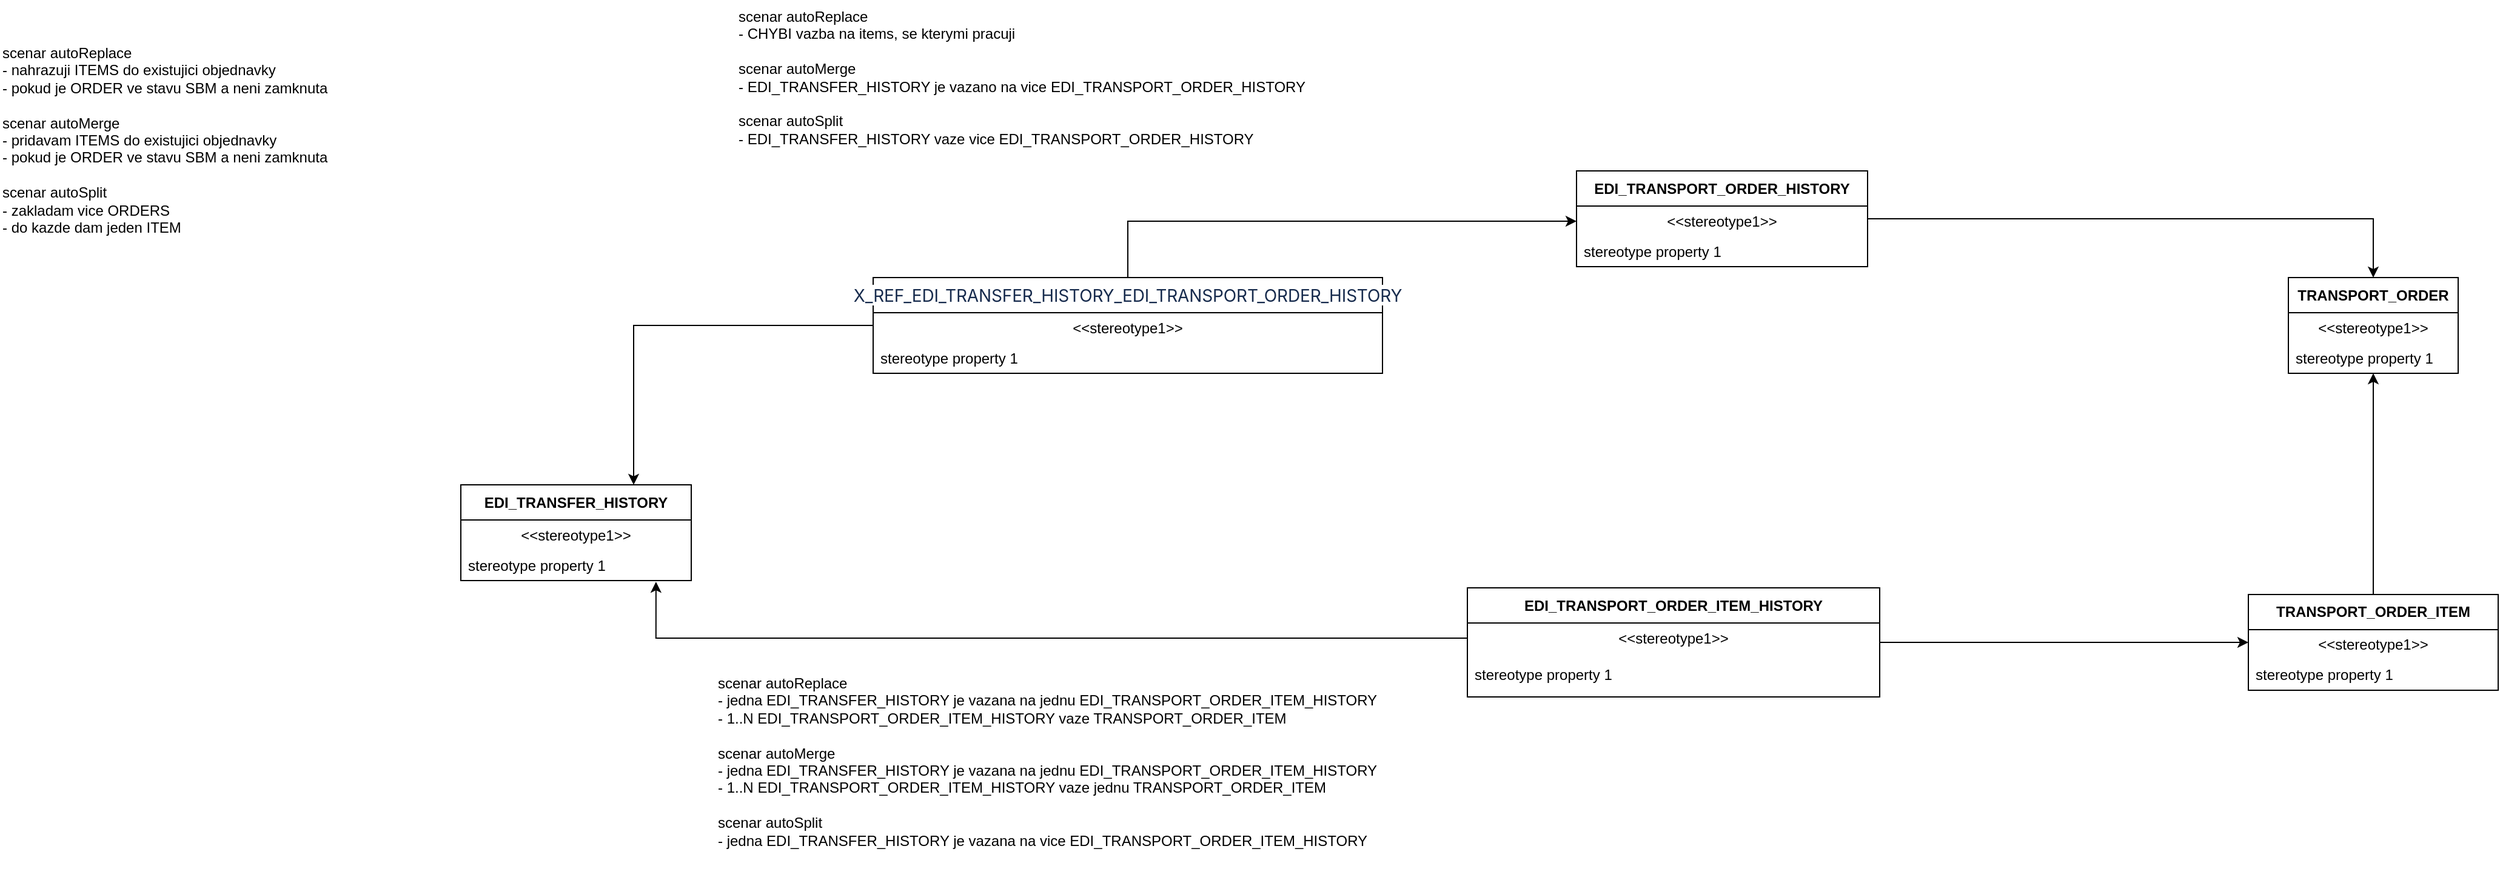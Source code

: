 <mxfile version="24.8.3">
  <diagram name="Page-1" id="cBU3FoFDfy3wO6Mudj8p">
    <mxGraphModel dx="2459" dy="1059" grid="1" gridSize="10" guides="1" tooltips="1" connect="1" arrows="1" fold="1" page="1" pageScale="1" pageWidth="827" pageHeight="1169" math="0" shadow="0">
      <root>
        <mxCell id="0" />
        <mxCell id="1" parent="0" />
        <mxCell id="6XweyelYUrj_YVhZijfG-1" value="EDI_TRANSFER_HISTORY" style="swimlane;fontStyle=1;align=center;verticalAlign=middle;childLayout=stackLayout;horizontal=1;startSize=29;horizontalStack=0;resizeParent=1;resizeParentMax=0;resizeLast=0;collapsible=0;marginBottom=0;html=1;whiteSpace=wrap;" vertex="1" parent="1">
          <mxGeometry x="40" y="410" width="190" height="79" as="geometry" />
        </mxCell>
        <mxCell id="6XweyelYUrj_YVhZijfG-2" value="&amp;lt;&amp;lt;stereotype1&amp;gt;&amp;gt;" style="text;html=1;strokeColor=none;fillColor=none;align=center;verticalAlign=middle;spacingLeft=4;spacingRight=4;overflow=hidden;rotatable=0;points=[[0,0.5],[1,0.5]];portConstraint=eastwest;whiteSpace=wrap;" vertex="1" parent="6XweyelYUrj_YVhZijfG-1">
          <mxGeometry y="29" width="190" height="25" as="geometry" />
        </mxCell>
        <mxCell id="6XweyelYUrj_YVhZijfG-3" value="stereotype property 1" style="text;html=1;strokeColor=none;fillColor=none;align=left;verticalAlign=middle;spacingLeft=4;spacingRight=4;overflow=hidden;rotatable=0;points=[[0,0.5],[1,0.5]];portConstraint=eastwest;whiteSpace=wrap;" vertex="1" parent="6XweyelYUrj_YVhZijfG-1">
          <mxGeometry y="54" width="190" height="25" as="geometry" />
        </mxCell>
        <mxCell id="6XweyelYUrj_YVhZijfG-4" value="EDI_TRANSPORT_ORDER_HISTORY" style="swimlane;fontStyle=1;align=center;verticalAlign=middle;childLayout=stackLayout;horizontal=1;startSize=29;horizontalStack=0;resizeParent=1;resizeParentMax=0;resizeLast=0;collapsible=0;marginBottom=0;html=1;whiteSpace=wrap;" vertex="1" parent="1">
          <mxGeometry x="960" y="151" width="240" height="79" as="geometry" />
        </mxCell>
        <mxCell id="6XweyelYUrj_YVhZijfG-5" value="&amp;lt;&amp;lt;stereotype1&amp;gt;&amp;gt;" style="text;html=1;strokeColor=none;fillColor=none;align=center;verticalAlign=middle;spacingLeft=4;spacingRight=4;overflow=hidden;rotatable=0;points=[[0,0.5],[1,0.5]];portConstraint=eastwest;whiteSpace=wrap;" vertex="1" parent="6XweyelYUrj_YVhZijfG-4">
          <mxGeometry y="29" width="240" height="25" as="geometry" />
        </mxCell>
        <mxCell id="6XweyelYUrj_YVhZijfG-6" value="stereotype property 1" style="text;html=1;strokeColor=none;fillColor=none;align=left;verticalAlign=middle;spacingLeft=4;spacingRight=4;overflow=hidden;rotatable=0;points=[[0,0.5],[1,0.5]];portConstraint=eastwest;whiteSpace=wrap;" vertex="1" parent="6XweyelYUrj_YVhZijfG-4">
          <mxGeometry y="54" width="240" height="25" as="geometry" />
        </mxCell>
        <mxCell id="6XweyelYUrj_YVhZijfG-32" style="edgeStyle=orthogonalEdgeStyle;rounded=0;orthogonalLoop=1;jettySize=auto;html=1;" edge="1" parent="1" source="6XweyelYUrj_YVhZijfG-7" target="6XweyelYUrj_YVhZijfG-33">
          <mxGeometry relative="1" as="geometry" />
        </mxCell>
        <mxCell id="6XweyelYUrj_YVhZijfG-7" value="EDI_TRANSPORT_ORDER_ITEM_HISTORY" style="swimlane;fontStyle=1;align=center;verticalAlign=middle;childLayout=stackLayout;horizontal=1;startSize=29;horizontalStack=0;resizeParent=1;resizeParentMax=0;resizeLast=0;collapsible=0;marginBottom=0;html=1;whiteSpace=wrap;" vertex="1" parent="1">
          <mxGeometry x="870" y="495" width="340" height="90" as="geometry" />
        </mxCell>
        <mxCell id="6XweyelYUrj_YVhZijfG-8" value="&amp;lt;&amp;lt;stereotype1&amp;gt;&amp;gt;" style="text;html=1;strokeColor=none;fillColor=none;align=center;verticalAlign=middle;spacingLeft=4;spacingRight=4;overflow=hidden;rotatable=0;points=[[0,0.5],[1,0.5]];portConstraint=eastwest;whiteSpace=wrap;" vertex="1" parent="6XweyelYUrj_YVhZijfG-7">
          <mxGeometry y="29" width="340" height="25" as="geometry" />
        </mxCell>
        <mxCell id="6XweyelYUrj_YVhZijfG-9" value="stereotype property 1" style="text;html=1;strokeColor=none;fillColor=none;align=left;verticalAlign=middle;spacingLeft=4;spacingRight=4;overflow=hidden;rotatable=0;points=[[0,0.5],[1,0.5]];portConstraint=eastwest;whiteSpace=wrap;" vertex="1" parent="6XweyelYUrj_YVhZijfG-7">
          <mxGeometry y="54" width="340" height="36" as="geometry" />
        </mxCell>
        <mxCell id="6XweyelYUrj_YVhZijfG-13" style="edgeStyle=orthogonalEdgeStyle;rounded=0;orthogonalLoop=1;jettySize=auto;html=1;entryX=0.75;entryY=0;entryDx=0;entryDy=0;" edge="1" parent="1" source="6XweyelYUrj_YVhZijfG-10" target="6XweyelYUrj_YVhZijfG-1">
          <mxGeometry relative="1" as="geometry" />
        </mxCell>
        <mxCell id="6XweyelYUrj_YVhZijfG-14" style="edgeStyle=orthogonalEdgeStyle;rounded=0;orthogonalLoop=1;jettySize=auto;html=1;" edge="1" parent="1" source="6XweyelYUrj_YVhZijfG-10" target="6XweyelYUrj_YVhZijfG-5">
          <mxGeometry relative="1" as="geometry" />
        </mxCell>
        <mxCell id="6XweyelYUrj_YVhZijfG-10" value="&lt;span style=&quot;color: rgb(23, 43, 77); font-family: -apple-system, &amp;quot;system-ui&amp;quot;, &amp;quot;Segoe UI&amp;quot;, Roboto, Oxygen, Ubuntu, &amp;quot;Fira Sans&amp;quot;, &amp;quot;Droid Sans&amp;quot;, &amp;quot;Helvetica Neue&amp;quot;, sans-serif; font-size: 14px; font-weight: 400; letter-spacing: -0.07px; text-align: left; white-space-collapse: preserve; background-color: rgb(255, 255, 255);&quot;&gt;X_REF_EDI_TRANSFER_HISTORY_EDI_TRANSPORT_ORDER_HISTORY&lt;/span&gt;" style="swimlane;fontStyle=1;align=center;verticalAlign=middle;childLayout=stackLayout;horizontal=1;startSize=29;horizontalStack=0;resizeParent=1;resizeParentMax=0;resizeLast=0;collapsible=0;marginBottom=0;html=1;whiteSpace=wrap;" vertex="1" parent="1">
          <mxGeometry x="380" y="239" width="420" height="79" as="geometry" />
        </mxCell>
        <mxCell id="6XweyelYUrj_YVhZijfG-11" value="&amp;lt;&amp;lt;stereotype1&amp;gt;&amp;gt;" style="text;html=1;strokeColor=none;fillColor=none;align=center;verticalAlign=middle;spacingLeft=4;spacingRight=4;overflow=hidden;rotatable=0;points=[[0,0.5],[1,0.5]];portConstraint=eastwest;whiteSpace=wrap;" vertex="1" parent="6XweyelYUrj_YVhZijfG-10">
          <mxGeometry y="29" width="420" height="25" as="geometry" />
        </mxCell>
        <mxCell id="6XweyelYUrj_YVhZijfG-12" value="stereotype property 1" style="text;html=1;strokeColor=none;fillColor=none;align=left;verticalAlign=middle;spacingLeft=4;spacingRight=4;overflow=hidden;rotatable=0;points=[[0,0.5],[1,0.5]];portConstraint=eastwest;whiteSpace=wrap;" vertex="1" parent="6XweyelYUrj_YVhZijfG-10">
          <mxGeometry y="54" width="420" height="25" as="geometry" />
        </mxCell>
        <mxCell id="6XweyelYUrj_YVhZijfG-21" style="edgeStyle=orthogonalEdgeStyle;rounded=0;orthogonalLoop=1;jettySize=auto;html=1;entryX=0.847;entryY=1.04;entryDx=0;entryDy=0;entryPerimeter=0;" edge="1" parent="1" source="6XweyelYUrj_YVhZijfG-8" target="6XweyelYUrj_YVhZijfG-3">
          <mxGeometry relative="1" as="geometry">
            <mxPoint x="310" y="470" as="targetPoint" />
          </mxGeometry>
        </mxCell>
        <mxCell id="6XweyelYUrj_YVhZijfG-25" value="&lt;div&gt;scenar autoReplace&lt;/div&gt;&lt;div&gt;- CHYBI vazba na items, se kterymi pracuji&lt;/div&gt;&lt;div&gt;&lt;br&gt;&lt;/div&gt;scenar autoMerge&lt;div&gt;- EDI_TRANSFER_HISTORY je vazano na vice&amp;nbsp;&lt;span style=&quot;text-align: center; background-color: initial;&quot;&gt;EDI_TRANSPORT_ORDER_HISTORY&lt;/span&gt;&lt;/div&gt;&lt;div&gt;&lt;span style=&quot;text-align: center; background-color: initial;&quot;&gt;&lt;br&gt;&lt;/span&gt;&lt;/div&gt;&lt;div&gt;&lt;span style=&quot;text-align: center; background-color: initial;&quot;&gt;scenar autoSplit&lt;/span&gt;&lt;/div&gt;&lt;div&gt;&lt;span style=&quot;text-align: center; background-color: initial;&quot;&gt;-&amp;nbsp;&lt;/span&gt;&lt;span style=&quot;background-color: initial;&quot;&gt;EDI_TRANSFER_HISTORY vaze vice&amp;nbsp;&lt;/span&gt;&lt;span style=&quot;background-color: initial; text-align: center;&quot;&gt;EDI_TRANSPORT_ORDER_HISTORY&lt;/span&gt;&lt;/div&gt;" style="text;html=1;align=left;verticalAlign=top;whiteSpace=wrap;rounded=0;" vertex="1" parent="1">
          <mxGeometry x="267" y="10" width="560" height="100" as="geometry" />
        </mxCell>
        <mxCell id="6XweyelYUrj_YVhZijfG-26" value="&lt;div&gt;scenar autoReplace&lt;/div&gt;&lt;div&gt;-&amp;nbsp;&lt;span style=&quot;background-color: initial;&quot;&gt;jedna EDI_TRANSFER_HISTORY je vazana na jednu&amp;nbsp;&lt;/span&gt;&lt;span style=&quot;background-color: initial; text-align: center;&quot;&gt;EDI_TRANSPORT_ORDER_ITEM_HISTORY&lt;/span&gt;&lt;/div&gt;&lt;div&gt;&lt;span style=&quot;background-color: initial; text-align: center;&quot;&gt;- 1..N&amp;nbsp;&lt;/span&gt;&lt;span style=&quot;text-align: center; background-color: initial;&quot;&gt;EDI_TRANSPORT_ORDER_ITEM_HISTORY vaze TRANSPORT_ORDER_ITEM&lt;/span&gt;&lt;/div&gt;&lt;div&gt;&lt;br&gt;&lt;/div&gt;scenar autoMerge&lt;div&gt;&lt;div&gt;- jedna EDI_TRANSFER_HISTORY je vazana na jednu&amp;nbsp;&lt;span style=&quot;text-align: center; background-color: initial;&quot;&gt;EDI_TRANSPORT_ORDER_ITEM_HISTORY&lt;/span&gt;&lt;/div&gt;&lt;div&gt;&lt;span style=&quot;text-align: center; background-color: initial;&quot;&gt;-&amp;nbsp;&lt;/span&gt;&lt;span style=&quot;background-color: initial; text-align: center;&quot;&gt;1..N&amp;nbsp;&lt;/span&gt;&lt;span style=&quot;background-color: initial; text-align: center;&quot;&gt;EDI_TRANSPORT_ORDER_ITEM_HISTORY vaze jednu TRANSPORT_ORDER_ITEM&lt;/span&gt;&lt;/div&gt;&lt;div&gt;&lt;span style=&quot;text-align: center; background-color: initial;&quot;&gt;&lt;br&gt;&lt;/span&gt;&lt;/div&gt;&lt;div&gt;&lt;span style=&quot;text-align: center; background-color: initial;&quot;&gt;scenar autoSplit&lt;/span&gt;&lt;/div&gt;&lt;div&gt;&lt;span style=&quot;text-align: center; background-color: initial;&quot;&gt;- jedna&amp;nbsp;&lt;/span&gt;&lt;span style=&quot;background-color: initial;&quot;&gt;EDI_TRANSFER_HISTORY je vazana na vice&amp;nbsp;&lt;/span&gt;&lt;span style=&quot;text-align: center; background-color: initial;&quot;&gt;EDI_TRANSPORT_ORDER_ITEM_HISTORY&lt;/span&gt;&lt;/div&gt;&lt;/div&gt;" style="text;html=1;align=left;verticalAlign=top;whiteSpace=wrap;rounded=0;" vertex="1" parent="1">
          <mxGeometry x="250" y="560" width="560" height="180" as="geometry" />
        </mxCell>
        <mxCell id="6XweyelYUrj_YVhZijfG-27" value="scenar autoReplace&lt;div&gt;- nahrazuji ITEMS do existujici objednavky&lt;/div&gt;&lt;div&gt;- pokud je ORDER ve stavu SBM a neni zamknuta&lt;/div&gt;&lt;div&gt;&lt;span style=&quot;text-align: center; background-color: initial;&quot;&gt;&lt;br&gt;&lt;/span&gt;&lt;/div&gt;&lt;div&gt;&lt;span style=&quot;text-align: center; background-color: initial;&quot;&gt;scenar autoMerge&lt;/span&gt;&lt;/div&gt;&lt;div&gt;&lt;span style=&quot;text-align: center; background-color: initial;&quot;&gt;- pridavam ITEMS do existujici objednavky&lt;/span&gt;&lt;/div&gt;&lt;div&gt;&lt;span style=&quot;text-align: center; background-color: initial;&quot;&gt;-&amp;nbsp;&lt;/span&gt;&lt;span style=&quot;background-color: initial;&quot;&gt;pokud je ORDER ve stavu SBM a neni zamknuta&lt;/span&gt;&lt;span style=&quot;background-color: initial; text-align: center;&quot;&gt;&amp;nbsp;&lt;/span&gt;&lt;/div&gt;&lt;div&gt;&lt;span style=&quot;text-align: center; background-color: initial;&quot;&gt;&lt;br&gt;&lt;/span&gt;&lt;/div&gt;&lt;div&gt;&lt;span style=&quot;text-align: center; background-color: initial;&quot;&gt;scenar autoSplit&lt;/span&gt;&lt;/div&gt;&lt;div&gt;&lt;span style=&quot;text-align: center; background-color: initial;&quot;&gt;- zakladam vice ORDERS&lt;/span&gt;&lt;/div&gt;&lt;div&gt;&lt;span style=&quot;text-align: center; background-color: initial;&quot;&gt;- do kazde dam jeden ITEM&lt;/span&gt;&lt;/div&gt;" style="text;html=1;align=left;verticalAlign=top;whiteSpace=wrap;rounded=0;" vertex="1" parent="1">
          <mxGeometry x="-340" y="40" width="560" height="190" as="geometry" />
        </mxCell>
        <mxCell id="6XweyelYUrj_YVhZijfG-28" value="TRANSPORT_ORDER" style="swimlane;fontStyle=1;align=center;verticalAlign=middle;childLayout=stackLayout;horizontal=1;startSize=29;horizontalStack=0;resizeParent=1;resizeParentMax=0;resizeLast=0;collapsible=0;marginBottom=0;html=1;whiteSpace=wrap;" vertex="1" parent="1">
          <mxGeometry x="1547" y="239" width="140" height="79" as="geometry" />
        </mxCell>
        <mxCell id="6XweyelYUrj_YVhZijfG-29" value="&amp;lt;&amp;lt;stereotype1&amp;gt;&amp;gt;" style="text;html=1;strokeColor=none;fillColor=none;align=center;verticalAlign=middle;spacingLeft=4;spacingRight=4;overflow=hidden;rotatable=0;points=[[0,0.5],[1,0.5]];portConstraint=eastwest;whiteSpace=wrap;" vertex="1" parent="6XweyelYUrj_YVhZijfG-28">
          <mxGeometry y="29" width="140" height="25" as="geometry" />
        </mxCell>
        <mxCell id="6XweyelYUrj_YVhZijfG-30" value="stereotype property 1" style="text;html=1;strokeColor=none;fillColor=none;align=left;verticalAlign=middle;spacingLeft=4;spacingRight=4;overflow=hidden;rotatable=0;points=[[0,0.5],[1,0.5]];portConstraint=eastwest;whiteSpace=wrap;" vertex="1" parent="6XweyelYUrj_YVhZijfG-28">
          <mxGeometry y="54" width="140" height="25" as="geometry" />
        </mxCell>
        <mxCell id="6XweyelYUrj_YVhZijfG-36" style="edgeStyle=orthogonalEdgeStyle;rounded=0;orthogonalLoop=1;jettySize=auto;html=1;" edge="1" parent="1" source="6XweyelYUrj_YVhZijfG-33" target="6XweyelYUrj_YVhZijfG-28">
          <mxGeometry relative="1" as="geometry" />
        </mxCell>
        <mxCell id="6XweyelYUrj_YVhZijfG-33" value="TRANSPORT_ORDER_ITEM" style="swimlane;fontStyle=1;align=center;verticalAlign=middle;childLayout=stackLayout;horizontal=1;startSize=29;horizontalStack=0;resizeParent=1;resizeParentMax=0;resizeLast=0;collapsible=0;marginBottom=0;html=1;whiteSpace=wrap;" vertex="1" parent="1">
          <mxGeometry x="1514" y="500.5" width="206" height="79" as="geometry" />
        </mxCell>
        <mxCell id="6XweyelYUrj_YVhZijfG-34" value="&amp;lt;&amp;lt;stereotype1&amp;gt;&amp;gt;" style="text;html=1;strokeColor=none;fillColor=none;align=center;verticalAlign=middle;spacingLeft=4;spacingRight=4;overflow=hidden;rotatable=0;points=[[0,0.5],[1,0.5]];portConstraint=eastwest;whiteSpace=wrap;" vertex="1" parent="6XweyelYUrj_YVhZijfG-33">
          <mxGeometry y="29" width="206" height="25" as="geometry" />
        </mxCell>
        <mxCell id="6XweyelYUrj_YVhZijfG-35" value="stereotype property 1" style="text;html=1;strokeColor=none;fillColor=none;align=left;verticalAlign=middle;spacingLeft=4;spacingRight=4;overflow=hidden;rotatable=0;points=[[0,0.5],[1,0.5]];portConstraint=eastwest;whiteSpace=wrap;" vertex="1" parent="6XweyelYUrj_YVhZijfG-33">
          <mxGeometry y="54" width="206" height="25" as="geometry" />
        </mxCell>
        <mxCell id="6XweyelYUrj_YVhZijfG-38" value="" style="endArrow=classic;html=1;rounded=0;edgeStyle=orthogonalEdgeStyle;endFill=1;" edge="1" parent="1" source="6XweyelYUrj_YVhZijfG-4" target="6XweyelYUrj_YVhZijfG-28">
          <mxGeometry width="50" height="50" relative="1" as="geometry">
            <mxPoint x="1220" y="159.995" as="sourcePoint" />
            <mxPoint x="1637" y="208.48" as="targetPoint" />
          </mxGeometry>
        </mxCell>
      </root>
    </mxGraphModel>
  </diagram>
</mxfile>
